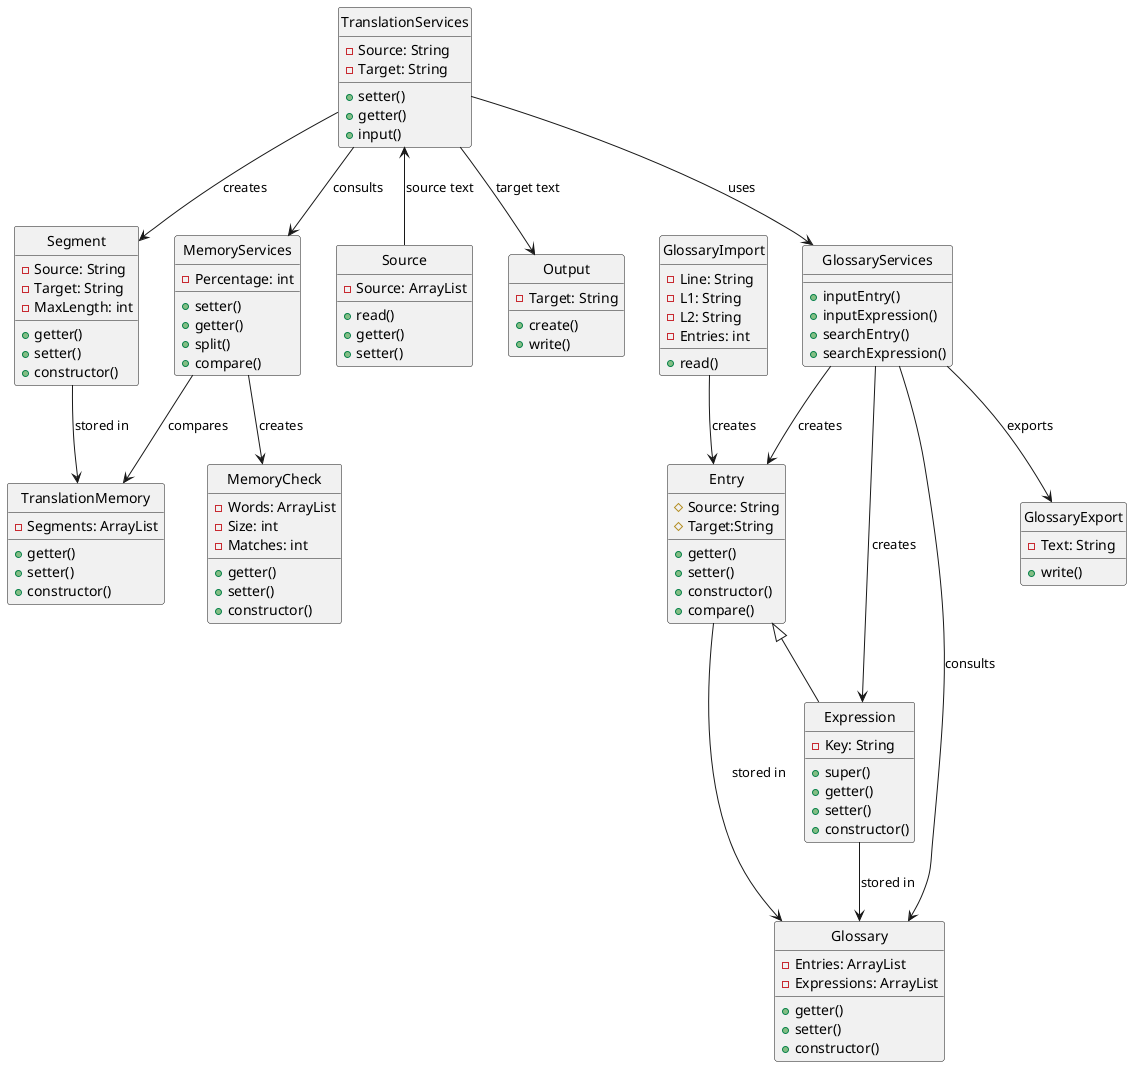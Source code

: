 @startuml OpenCATe
skinparam   Style   strictuml
skinparam   SequenceMessageAlignment center

class Segment{
    -Source: String
    -Target: String
    -MaxLength: int
    +getter()
    +setter()
    +constructor()
}

class TranslationMemory{
    -Segments: ArrayList
    +getter()
    +setter()
    +constructor()
}

class Entry{
    #Source: String 
    #Target:String
    +getter()
    +setter()
    +constructor()
    +compare()
}

class Expression extends Entry{
    -Key: String
    +super()
    +getter()
    +setter()
    +constructor()
}

class Glossary{
    -Entries: ArrayList
    -Expressions: ArrayList
    +getter()
    +setter()
    +constructor()
}

class TranslationServices{
    -Source: String
    -Target: String
    +setter()
    +getter()
    +input()
}

class Source{
    -Source: ArrayList
    +read()
    +getter()
    +setter()
}

class Output{
    -Target: String
    +create()
    +write()
}

class GlossaryServices{
    +inputEntry()
    +inputExpression()
    +searchEntry()
    +searchExpression()
}

class MemoryCheck{
    -Words: ArrayList
    -Size: int
    -Matches: int
    +getter()
    +setter()
    +constructor()
}

class MemoryServices{
    -Percentage: int
    +setter()
    +getter()
    +split()
    +compare()
}

class GlossaryImport{
    -Line: String
    -L1: String
    -L2: String
    -Entries: int
    +read()
}

class GlossaryExport{
    -Text: String
    +write()
}

Segment --> TranslationMemory :stored in
Expression --> Glossary :stored in
Entry --> Glossary :stored in
TranslationServices--> Segment :creates
TranslationServices<-- Source: source text
TranslationServices --> Output: target text
TranslationServices --> GlossaryServices: uses
GlossaryServices --> Entry : creates
GlossaryServices --> Expression: creates
GlossaryServices --> Glossary: consults
TranslationServices --> MemoryServices: consults
MemoryServices --> MemoryCheck: creates
MemoryServices --> TranslationMemory: compares
GlossaryImport --> Entry: creates
GlossaryServices --> GlossaryExport :exports
@enduml
